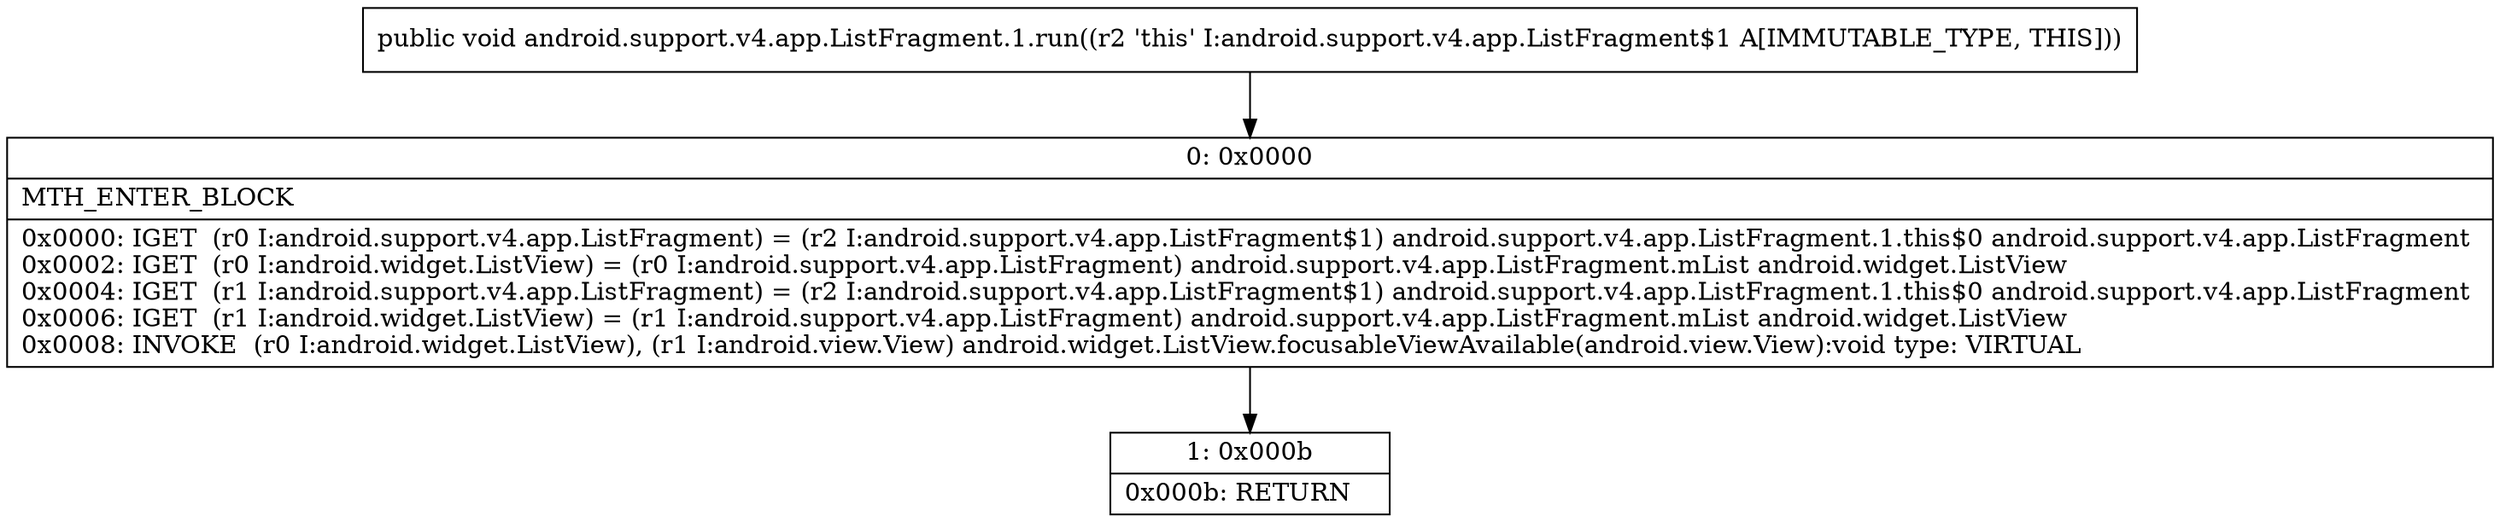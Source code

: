 digraph "CFG forandroid.support.v4.app.ListFragment.1.run()V" {
Node_0 [shape=record,label="{0\:\ 0x0000|MTH_ENTER_BLOCK\l|0x0000: IGET  (r0 I:android.support.v4.app.ListFragment) = (r2 I:android.support.v4.app.ListFragment$1) android.support.v4.app.ListFragment.1.this$0 android.support.v4.app.ListFragment \l0x0002: IGET  (r0 I:android.widget.ListView) = (r0 I:android.support.v4.app.ListFragment) android.support.v4.app.ListFragment.mList android.widget.ListView \l0x0004: IGET  (r1 I:android.support.v4.app.ListFragment) = (r2 I:android.support.v4.app.ListFragment$1) android.support.v4.app.ListFragment.1.this$0 android.support.v4.app.ListFragment \l0x0006: IGET  (r1 I:android.widget.ListView) = (r1 I:android.support.v4.app.ListFragment) android.support.v4.app.ListFragment.mList android.widget.ListView \l0x0008: INVOKE  (r0 I:android.widget.ListView), (r1 I:android.view.View) android.widget.ListView.focusableViewAvailable(android.view.View):void type: VIRTUAL \l}"];
Node_1 [shape=record,label="{1\:\ 0x000b|0x000b: RETURN   \l}"];
MethodNode[shape=record,label="{public void android.support.v4.app.ListFragment.1.run((r2 'this' I:android.support.v4.app.ListFragment$1 A[IMMUTABLE_TYPE, THIS])) }"];
MethodNode -> Node_0;
Node_0 -> Node_1;
}

